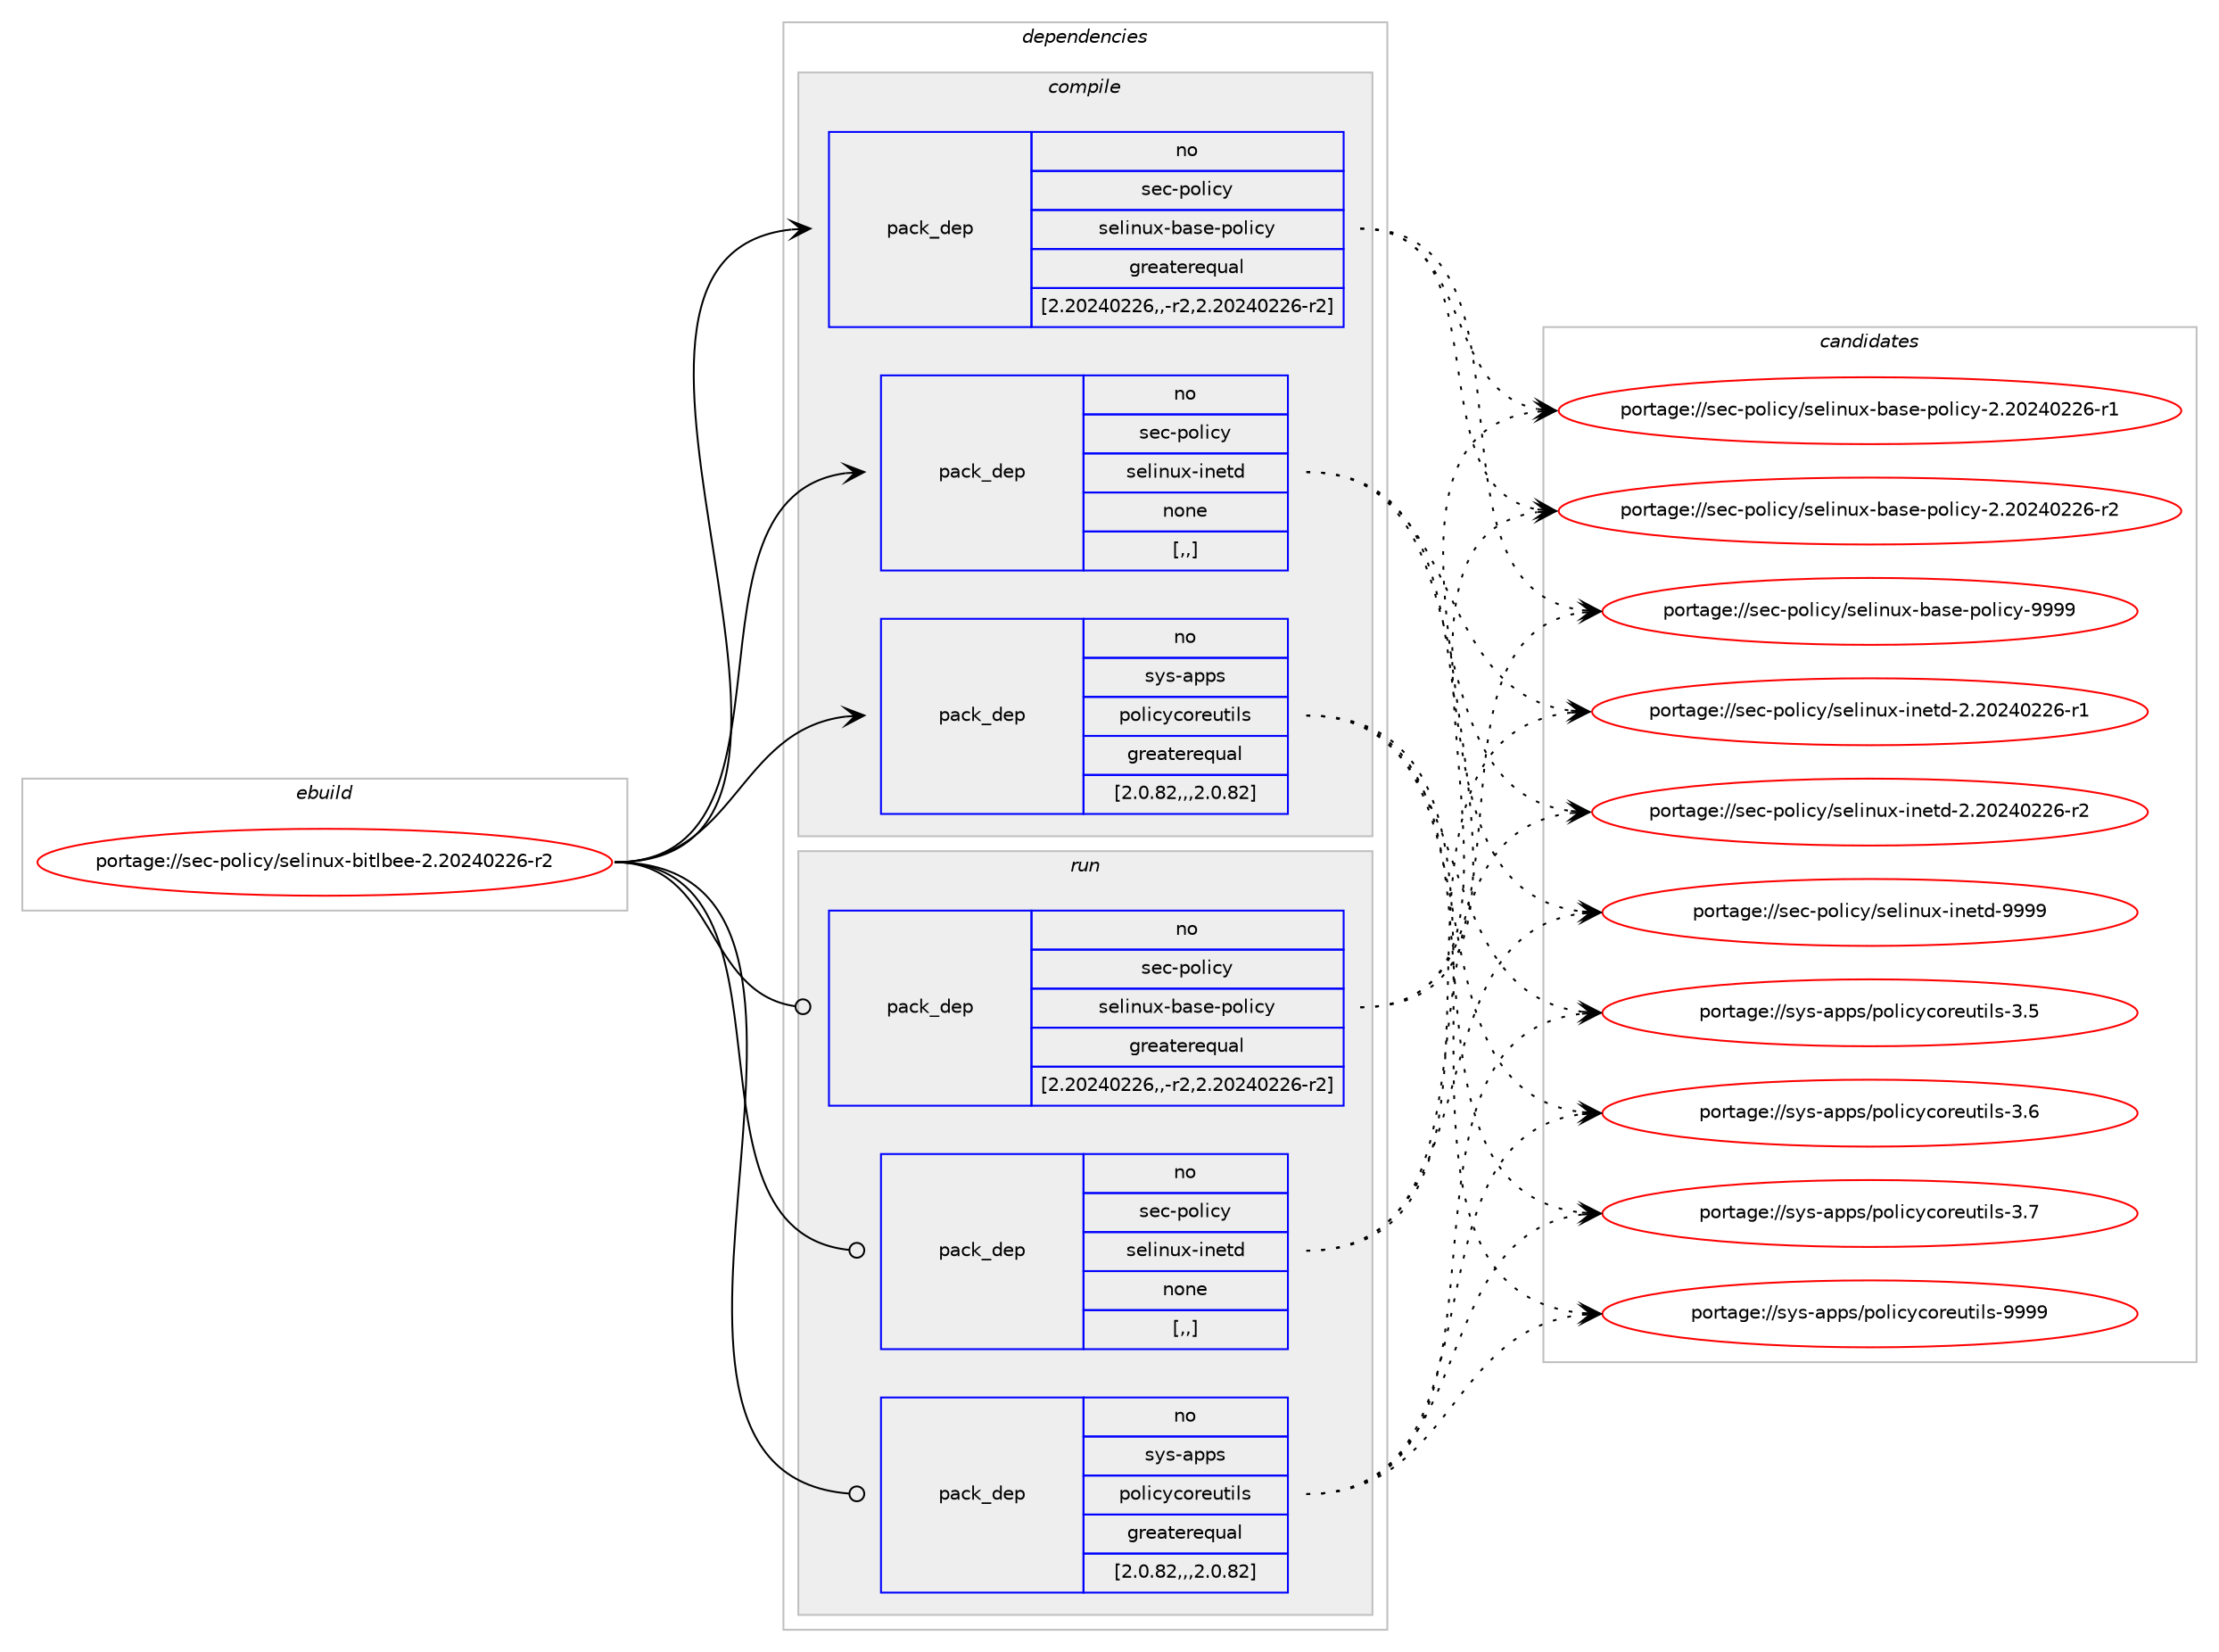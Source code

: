 digraph prolog {

# *************
# Graph options
# *************

newrank=true;
concentrate=true;
compound=true;
graph [rankdir=LR,fontname=Helvetica,fontsize=10,ranksep=1.5];#, ranksep=2.5, nodesep=0.2];
edge  [arrowhead=vee];
node  [fontname=Helvetica,fontsize=10];

# **********
# The ebuild
# **********

subgraph cluster_leftcol {
color=gray;
rank=same;
label=<<i>ebuild</i>>;
id [label="portage://sec-policy/selinux-bitlbee-2.20240226-r2", color=red, width=4, href="../sec-policy/selinux-bitlbee-2.20240226-r2.svg"];
}

# ****************
# The dependencies
# ****************

subgraph cluster_midcol {
color=gray;
label=<<i>dependencies</i>>;
subgraph cluster_compile {
fillcolor="#eeeeee";
style=filled;
label=<<i>compile</i>>;
subgraph pack294837 {
dependency405231 [label=<<TABLE BORDER="0" CELLBORDER="1" CELLSPACING="0" CELLPADDING="4" WIDTH="220"><TR><TD ROWSPAN="6" CELLPADDING="30">pack_dep</TD></TR><TR><TD WIDTH="110">no</TD></TR><TR><TD>sec-policy</TD></TR><TR><TD>selinux-base-policy</TD></TR><TR><TD>greaterequal</TD></TR><TR><TD>[2.20240226,,-r2,2.20240226-r2]</TD></TR></TABLE>>, shape=none, color=blue];
}
id:e -> dependency405231:w [weight=20,style="solid",arrowhead="vee"];
subgraph pack294838 {
dependency405232 [label=<<TABLE BORDER="0" CELLBORDER="1" CELLSPACING="0" CELLPADDING="4" WIDTH="220"><TR><TD ROWSPAN="6" CELLPADDING="30">pack_dep</TD></TR><TR><TD WIDTH="110">no</TD></TR><TR><TD>sec-policy</TD></TR><TR><TD>selinux-inetd</TD></TR><TR><TD>none</TD></TR><TR><TD>[,,]</TD></TR></TABLE>>, shape=none, color=blue];
}
id:e -> dependency405232:w [weight=20,style="solid",arrowhead="vee"];
subgraph pack294839 {
dependency405233 [label=<<TABLE BORDER="0" CELLBORDER="1" CELLSPACING="0" CELLPADDING="4" WIDTH="220"><TR><TD ROWSPAN="6" CELLPADDING="30">pack_dep</TD></TR><TR><TD WIDTH="110">no</TD></TR><TR><TD>sys-apps</TD></TR><TR><TD>policycoreutils</TD></TR><TR><TD>greaterequal</TD></TR><TR><TD>[2.0.82,,,2.0.82]</TD></TR></TABLE>>, shape=none, color=blue];
}
id:e -> dependency405233:w [weight=20,style="solid",arrowhead="vee"];
}
subgraph cluster_compileandrun {
fillcolor="#eeeeee";
style=filled;
label=<<i>compile and run</i>>;
}
subgraph cluster_run {
fillcolor="#eeeeee";
style=filled;
label=<<i>run</i>>;
subgraph pack294840 {
dependency405234 [label=<<TABLE BORDER="0" CELLBORDER="1" CELLSPACING="0" CELLPADDING="4" WIDTH="220"><TR><TD ROWSPAN="6" CELLPADDING="30">pack_dep</TD></TR><TR><TD WIDTH="110">no</TD></TR><TR><TD>sec-policy</TD></TR><TR><TD>selinux-base-policy</TD></TR><TR><TD>greaterequal</TD></TR><TR><TD>[2.20240226,,-r2,2.20240226-r2]</TD></TR></TABLE>>, shape=none, color=blue];
}
id:e -> dependency405234:w [weight=20,style="solid",arrowhead="odot"];
subgraph pack294841 {
dependency405235 [label=<<TABLE BORDER="0" CELLBORDER="1" CELLSPACING="0" CELLPADDING="4" WIDTH="220"><TR><TD ROWSPAN="6" CELLPADDING="30">pack_dep</TD></TR><TR><TD WIDTH="110">no</TD></TR><TR><TD>sec-policy</TD></TR><TR><TD>selinux-inetd</TD></TR><TR><TD>none</TD></TR><TR><TD>[,,]</TD></TR></TABLE>>, shape=none, color=blue];
}
id:e -> dependency405235:w [weight=20,style="solid",arrowhead="odot"];
subgraph pack294842 {
dependency405236 [label=<<TABLE BORDER="0" CELLBORDER="1" CELLSPACING="0" CELLPADDING="4" WIDTH="220"><TR><TD ROWSPAN="6" CELLPADDING="30">pack_dep</TD></TR><TR><TD WIDTH="110">no</TD></TR><TR><TD>sys-apps</TD></TR><TR><TD>policycoreutils</TD></TR><TR><TD>greaterequal</TD></TR><TR><TD>[2.0.82,,,2.0.82]</TD></TR></TABLE>>, shape=none, color=blue];
}
id:e -> dependency405236:w [weight=20,style="solid",arrowhead="odot"];
}
}

# **************
# The candidates
# **************

subgraph cluster_choices {
rank=same;
color=gray;
label=<<i>candidates</i>>;

subgraph choice294837 {
color=black;
nodesep=1;
choice11510199451121111081059912147115101108105110117120459897115101451121111081059912145504650485052485050544511449 [label="portage://sec-policy/selinux-base-policy-2.20240226-r1", color=red, width=4,href="../sec-policy/selinux-base-policy-2.20240226-r1.svg"];
choice11510199451121111081059912147115101108105110117120459897115101451121111081059912145504650485052485050544511450 [label="portage://sec-policy/selinux-base-policy-2.20240226-r2", color=red, width=4,href="../sec-policy/selinux-base-policy-2.20240226-r2.svg"];
choice1151019945112111108105991214711510110810511011712045989711510145112111108105991214557575757 [label="portage://sec-policy/selinux-base-policy-9999", color=red, width=4,href="../sec-policy/selinux-base-policy-9999.svg"];
dependency405231:e -> choice11510199451121111081059912147115101108105110117120459897115101451121111081059912145504650485052485050544511449:w [style=dotted,weight="100"];
dependency405231:e -> choice11510199451121111081059912147115101108105110117120459897115101451121111081059912145504650485052485050544511450:w [style=dotted,weight="100"];
dependency405231:e -> choice1151019945112111108105991214711510110810511011712045989711510145112111108105991214557575757:w [style=dotted,weight="100"];
}
subgraph choice294838 {
color=black;
nodesep=1;
choice115101994511211110810599121471151011081051101171204510511010111610045504650485052485050544511449 [label="portage://sec-policy/selinux-inetd-2.20240226-r1", color=red, width=4,href="../sec-policy/selinux-inetd-2.20240226-r1.svg"];
choice115101994511211110810599121471151011081051101171204510511010111610045504650485052485050544511450 [label="portage://sec-policy/selinux-inetd-2.20240226-r2", color=red, width=4,href="../sec-policy/selinux-inetd-2.20240226-r2.svg"];
choice11510199451121111081059912147115101108105110117120451051101011161004557575757 [label="portage://sec-policy/selinux-inetd-9999", color=red, width=4,href="../sec-policy/selinux-inetd-9999.svg"];
dependency405232:e -> choice115101994511211110810599121471151011081051101171204510511010111610045504650485052485050544511449:w [style=dotted,weight="100"];
dependency405232:e -> choice115101994511211110810599121471151011081051101171204510511010111610045504650485052485050544511450:w [style=dotted,weight="100"];
dependency405232:e -> choice11510199451121111081059912147115101108105110117120451051101011161004557575757:w [style=dotted,weight="100"];
}
subgraph choice294839 {
color=black;
nodesep=1;
choice115121115459711211211547112111108105991219911111410111711610510811545514653 [label="portage://sys-apps/policycoreutils-3.5", color=red, width=4,href="../sys-apps/policycoreutils-3.5.svg"];
choice115121115459711211211547112111108105991219911111410111711610510811545514654 [label="portage://sys-apps/policycoreutils-3.6", color=red, width=4,href="../sys-apps/policycoreutils-3.6.svg"];
choice115121115459711211211547112111108105991219911111410111711610510811545514655 [label="portage://sys-apps/policycoreutils-3.7", color=red, width=4,href="../sys-apps/policycoreutils-3.7.svg"];
choice11512111545971121121154711211110810599121991111141011171161051081154557575757 [label="portage://sys-apps/policycoreutils-9999", color=red, width=4,href="../sys-apps/policycoreutils-9999.svg"];
dependency405233:e -> choice115121115459711211211547112111108105991219911111410111711610510811545514653:w [style=dotted,weight="100"];
dependency405233:e -> choice115121115459711211211547112111108105991219911111410111711610510811545514654:w [style=dotted,weight="100"];
dependency405233:e -> choice115121115459711211211547112111108105991219911111410111711610510811545514655:w [style=dotted,weight="100"];
dependency405233:e -> choice11512111545971121121154711211110810599121991111141011171161051081154557575757:w [style=dotted,weight="100"];
}
subgraph choice294840 {
color=black;
nodesep=1;
choice11510199451121111081059912147115101108105110117120459897115101451121111081059912145504650485052485050544511449 [label="portage://sec-policy/selinux-base-policy-2.20240226-r1", color=red, width=4,href="../sec-policy/selinux-base-policy-2.20240226-r1.svg"];
choice11510199451121111081059912147115101108105110117120459897115101451121111081059912145504650485052485050544511450 [label="portage://sec-policy/selinux-base-policy-2.20240226-r2", color=red, width=4,href="../sec-policy/selinux-base-policy-2.20240226-r2.svg"];
choice1151019945112111108105991214711510110810511011712045989711510145112111108105991214557575757 [label="portage://sec-policy/selinux-base-policy-9999", color=red, width=4,href="../sec-policy/selinux-base-policy-9999.svg"];
dependency405234:e -> choice11510199451121111081059912147115101108105110117120459897115101451121111081059912145504650485052485050544511449:w [style=dotted,weight="100"];
dependency405234:e -> choice11510199451121111081059912147115101108105110117120459897115101451121111081059912145504650485052485050544511450:w [style=dotted,weight="100"];
dependency405234:e -> choice1151019945112111108105991214711510110810511011712045989711510145112111108105991214557575757:w [style=dotted,weight="100"];
}
subgraph choice294841 {
color=black;
nodesep=1;
choice115101994511211110810599121471151011081051101171204510511010111610045504650485052485050544511449 [label="portage://sec-policy/selinux-inetd-2.20240226-r1", color=red, width=4,href="../sec-policy/selinux-inetd-2.20240226-r1.svg"];
choice115101994511211110810599121471151011081051101171204510511010111610045504650485052485050544511450 [label="portage://sec-policy/selinux-inetd-2.20240226-r2", color=red, width=4,href="../sec-policy/selinux-inetd-2.20240226-r2.svg"];
choice11510199451121111081059912147115101108105110117120451051101011161004557575757 [label="portage://sec-policy/selinux-inetd-9999", color=red, width=4,href="../sec-policy/selinux-inetd-9999.svg"];
dependency405235:e -> choice115101994511211110810599121471151011081051101171204510511010111610045504650485052485050544511449:w [style=dotted,weight="100"];
dependency405235:e -> choice115101994511211110810599121471151011081051101171204510511010111610045504650485052485050544511450:w [style=dotted,weight="100"];
dependency405235:e -> choice11510199451121111081059912147115101108105110117120451051101011161004557575757:w [style=dotted,weight="100"];
}
subgraph choice294842 {
color=black;
nodesep=1;
choice115121115459711211211547112111108105991219911111410111711610510811545514653 [label="portage://sys-apps/policycoreutils-3.5", color=red, width=4,href="../sys-apps/policycoreutils-3.5.svg"];
choice115121115459711211211547112111108105991219911111410111711610510811545514654 [label="portage://sys-apps/policycoreutils-3.6", color=red, width=4,href="../sys-apps/policycoreutils-3.6.svg"];
choice115121115459711211211547112111108105991219911111410111711610510811545514655 [label="portage://sys-apps/policycoreutils-3.7", color=red, width=4,href="../sys-apps/policycoreutils-3.7.svg"];
choice11512111545971121121154711211110810599121991111141011171161051081154557575757 [label="portage://sys-apps/policycoreutils-9999", color=red, width=4,href="../sys-apps/policycoreutils-9999.svg"];
dependency405236:e -> choice115121115459711211211547112111108105991219911111410111711610510811545514653:w [style=dotted,weight="100"];
dependency405236:e -> choice115121115459711211211547112111108105991219911111410111711610510811545514654:w [style=dotted,weight="100"];
dependency405236:e -> choice115121115459711211211547112111108105991219911111410111711610510811545514655:w [style=dotted,weight="100"];
dependency405236:e -> choice11512111545971121121154711211110810599121991111141011171161051081154557575757:w [style=dotted,weight="100"];
}
}

}
